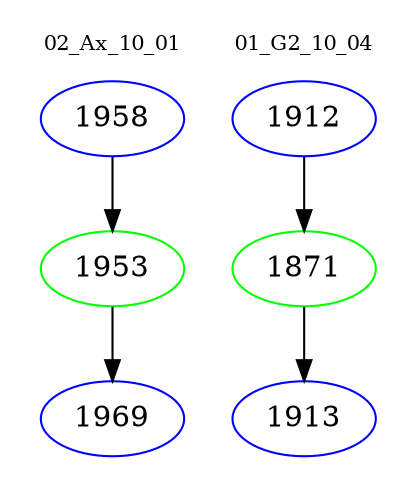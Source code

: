 digraph{
subgraph cluster_0 {
color = white
label = "02_Ax_10_01";
fontsize=10;
T0_1958 [label="1958", color="blue"]
T0_1958 -> T0_1953 [color="black"]
T0_1953 [label="1953", color="green"]
T0_1953 -> T0_1969 [color="black"]
T0_1969 [label="1969", color="blue"]
}
subgraph cluster_1 {
color = white
label = "01_G2_10_04";
fontsize=10;
T1_1912 [label="1912", color="blue"]
T1_1912 -> T1_1871 [color="black"]
T1_1871 [label="1871", color="green"]
T1_1871 -> T1_1913 [color="black"]
T1_1913 [label="1913", color="blue"]
}
}
